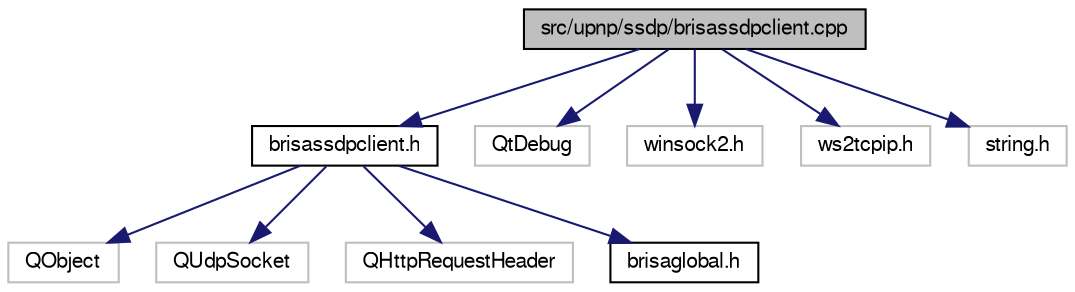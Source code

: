 digraph G
{
  bgcolor="transparent";
  edge [fontname="FreeSans",fontsize="10",labelfontname="FreeSans",labelfontsize="10"];
  node [fontname="FreeSans",fontsize="10",shape=record];
  Node1 [label="src/upnp/ssdp/brisassdpclient.cpp",height=0.2,width=0.4,color="black", fillcolor="grey75", style="filled" fontcolor="black"];
  Node1 -> Node2 [color="midnightblue",fontsize="10",style="solid"];
  Node2 [label="brisassdpclient.h",height=0.2,width=0.4,color="black",URL="$brisassdpclient_8h.html"];
  Node2 -> Node3 [color="midnightblue",fontsize="10",style="solid"];
  Node3 [label="QObject",height=0.2,width=0.4,color="grey75"];
  Node2 -> Node4 [color="midnightblue",fontsize="10",style="solid"];
  Node4 [label="QUdpSocket",height=0.2,width=0.4,color="grey75"];
  Node2 -> Node5 [color="midnightblue",fontsize="10",style="solid"];
  Node5 [label="QHttpRequestHeader",height=0.2,width=0.4,color="grey75"];
  Node2 -> Node6 [color="midnightblue",fontsize="10",style="solid"];
  Node6 [label="brisaglobal.h",height=0.2,width=0.4,color="black",URL="$brisaglobal_8h.html"];
  Node1 -> Node7 [color="midnightblue",fontsize="10",style="solid"];
  Node7 [label="QtDebug",height=0.2,width=0.4,color="grey75"];
  Node1 -> Node8 [color="midnightblue",fontsize="10",style="solid"];
  Node8 [label="winsock2.h",height=0.2,width=0.4,color="grey75"];
  Node1 -> Node9 [color="midnightblue",fontsize="10",style="solid"];
  Node9 [label="ws2tcpip.h",height=0.2,width=0.4,color="grey75"];
  Node1 -> Node10 [color="midnightblue",fontsize="10",style="solid"];
  Node10 [label="string.h",height=0.2,width=0.4,color="grey75"];
}
